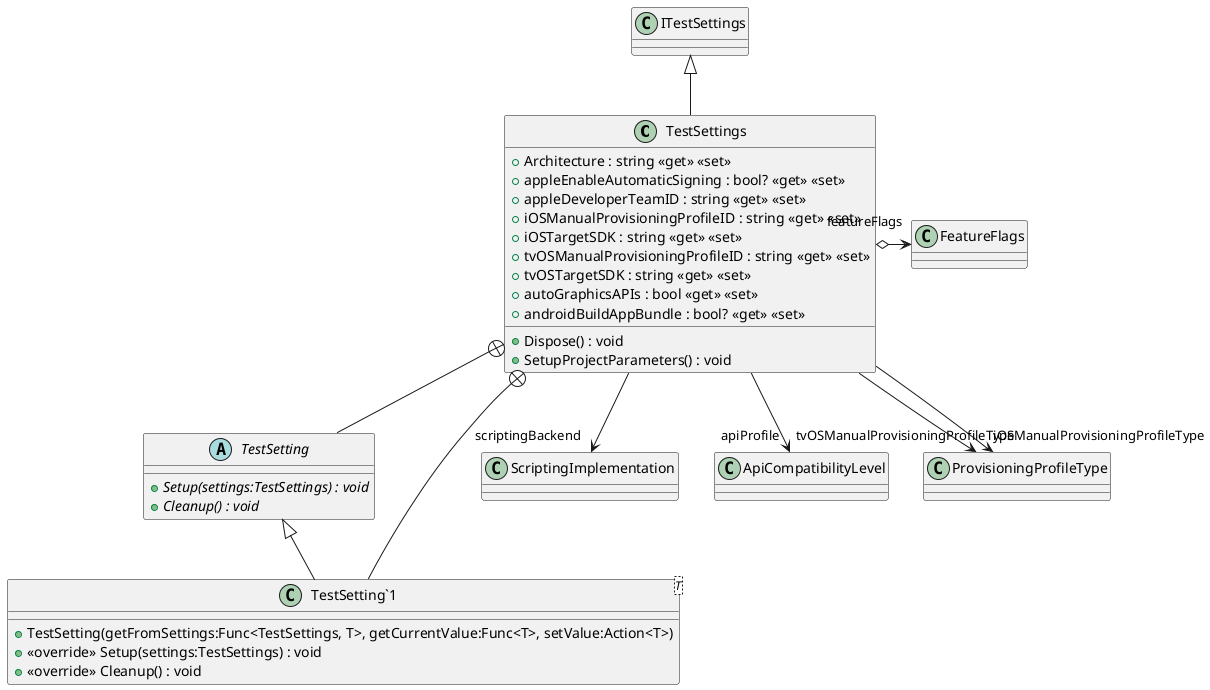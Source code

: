 @startuml
class TestSettings {
    + Architecture : string <<get>> <<set>>
    + appleEnableAutomaticSigning : bool? <<get>> <<set>>
    + appleDeveloperTeamID : string <<get>> <<set>>
    + iOSManualProvisioningProfileID : string <<get>> <<set>>
    + iOSTargetSDK : string <<get>> <<set>>
    + tvOSManualProvisioningProfileID : string <<get>> <<set>>
    + tvOSTargetSDK : string <<get>> <<set>>
    + autoGraphicsAPIs : bool <<get>> <<set>>
    + androidBuildAppBundle : bool? <<get>> <<set>>
    + Dispose() : void
    + SetupProjectParameters() : void
}
abstract class TestSetting {
    + {abstract} Setup(settings:TestSettings) : void
    + {abstract} Cleanup() : void
}
class "TestSetting`1"<T> {
    + TestSetting(getFromSettings:Func<TestSettings, T>, getCurrentValue:Func<T>, setValue:Action<T>)
    + <<override>> Setup(settings:TestSettings) : void
    + <<override>> Cleanup() : void
}
ITestSettings <|-- TestSettings
TestSettings --> "scriptingBackend" ScriptingImplementation
TestSettings --> "apiProfile" ApiCompatibilityLevel
TestSettings --> "iOSManualProvisioningProfileType" ProvisioningProfileType
TestSettings --> "tvOSManualProvisioningProfileType" ProvisioningProfileType
TestSettings o-> "featureFlags" FeatureFlags
TestSettings +-- TestSetting
TestSettings +-- "TestSetting`1"
TestSetting <|-- "TestSetting`1"
@enduml
